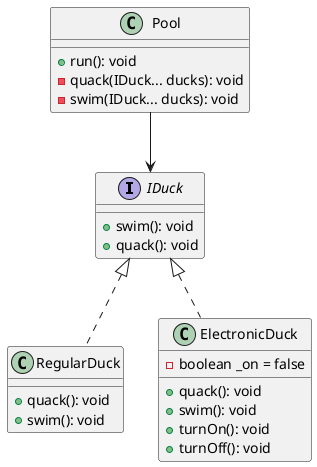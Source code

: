 @startuml Liskov Substitution Principle

    interface IDuck {
        + swim(): void
        + quack(): void
    }

    class RegularDuck {
        + quack(): void
        + swim(): void
    }

    class ElectronicDuck {
        - boolean _on = false
        + quack(): void
        + swim(): void
        + turnOn(): void
        + turnOff(): void
    }
    
    class Pool {
        + run(): void
        - quack(IDuck... ducks): void
        - swim(IDuck... ducks): void
    }

    IDuck <|.. RegularDuck
    IDuck <|.. ElectronicDuck
    Pool --> IDuck

@enduml
